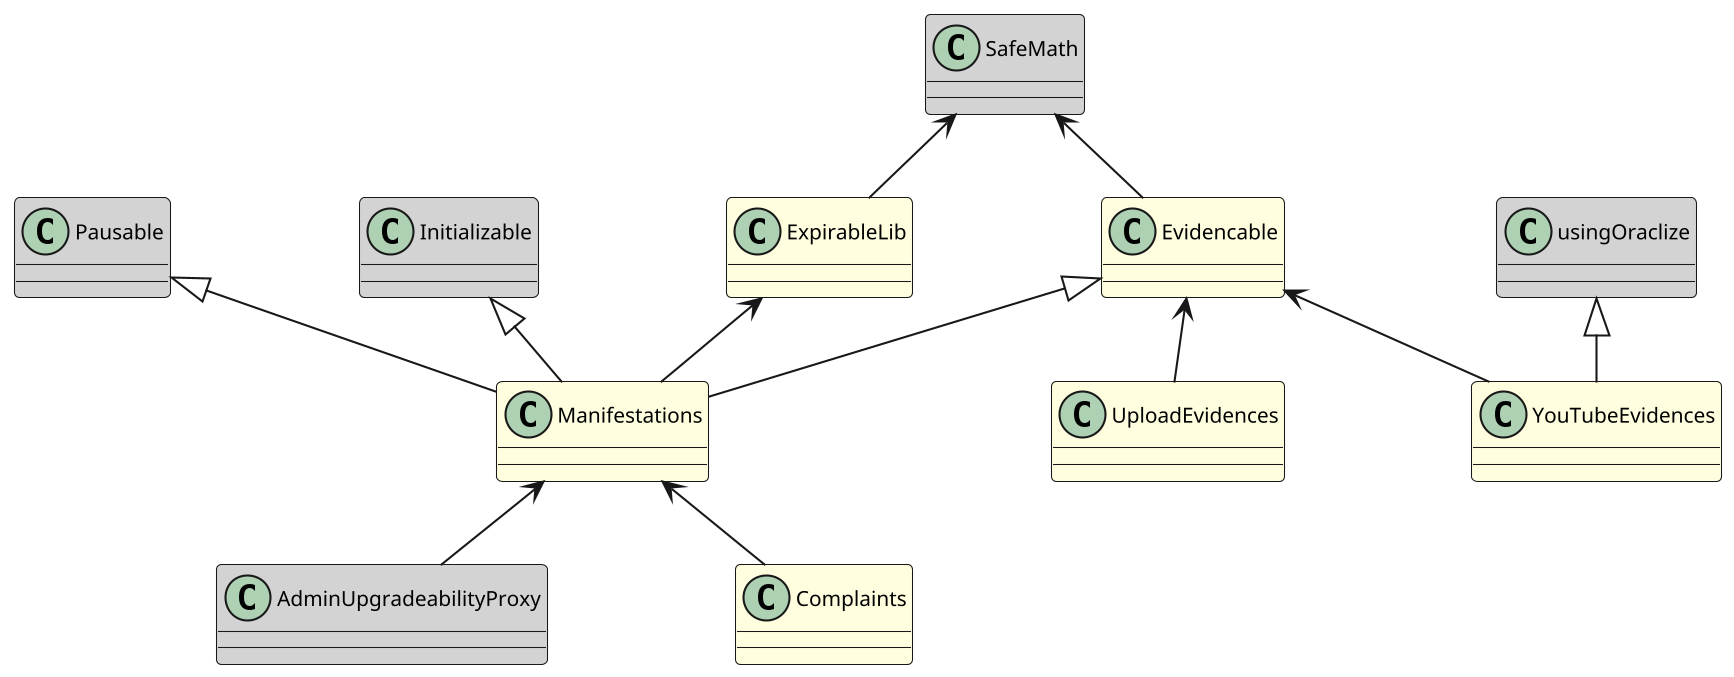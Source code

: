 @startuml

skinparam dpi 200
skinparam classAttributeFontSize 8
skinparam classArrowFontSize 9
skinparam classFontSize 10
skinparam nodesep 90
skinparam ranksep 40
hide stereotype
skinparam class {
	BackgroundColor LightYellow
	BackgroundColor<<Imported>> LightGrey
}

class Manifestations extends Pausable, Initializable, Evidencable {
}
class AdminUpgradeabilityProxy <<Imported>> {
}
class Pausable <<Imported>> {
}
class Initializable <<Imported>> {
}
class Evidencable {
}
class ExpirableLib {
}
class Complaints {
}
class UploadEvidences {
}
class YouTubeEvidences extends usingOraclize {
}
class usingOraclize <<Imported>> {
}
class SafeMath <<Imported>> {
}

Manifestations <-- AdminUpgradeabilityProxy
Manifestations -up-> ExpirableLib
Manifestations <-- Complaints
Evidencable <-- UploadEvidences
Evidencable <-- YouTubeEvidences
SafeMath <-- ExpirableLib
SafeMath <-- Evidencable


@enduml
